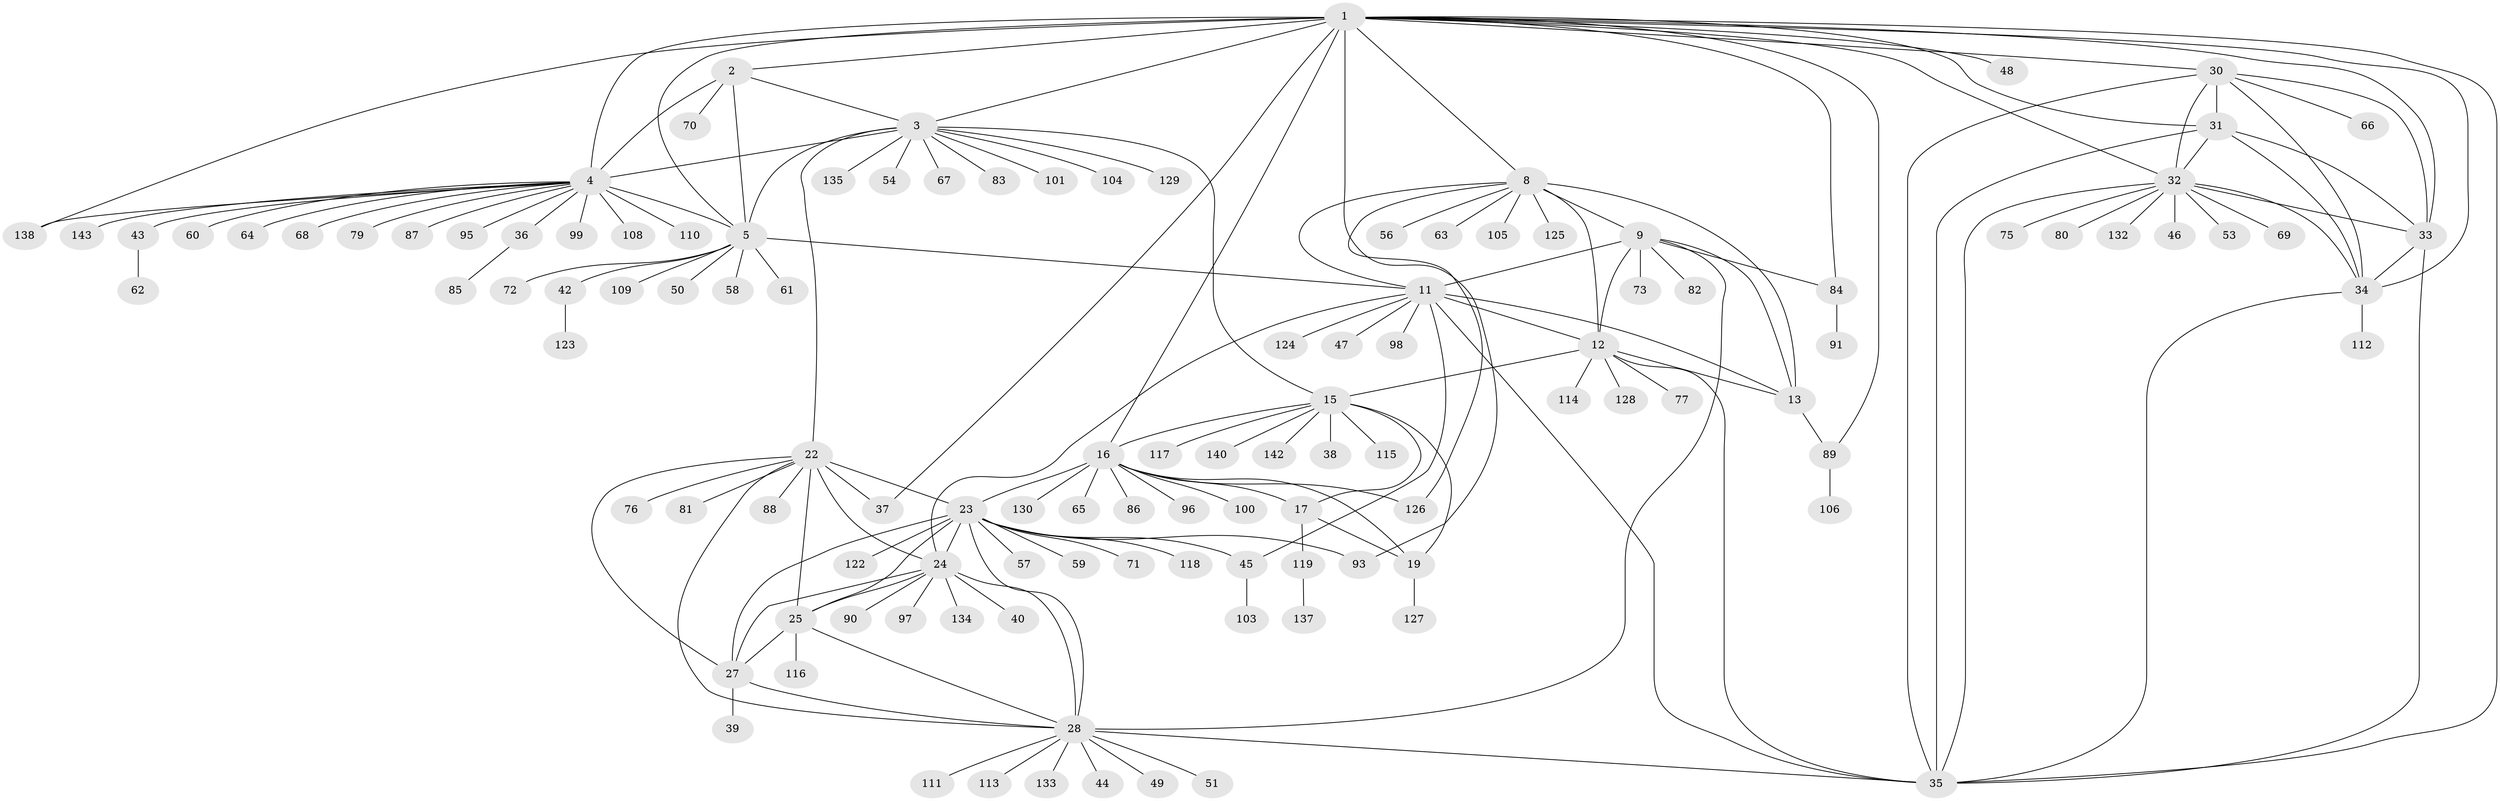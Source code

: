 // Generated by graph-tools (version 1.1) at 2025/52/02/27/25 19:52:14]
// undirected, 119 vertices, 174 edges
graph export_dot {
graph [start="1"]
  node [color=gray90,style=filled];
  1 [super="+29"];
  2;
  3 [super="+92"];
  4 [super="+7"];
  5 [super="+6"];
  8 [super="+120"];
  9 [super="+10"];
  11 [super="+131"];
  12 [super="+14"];
  13 [super="+74"];
  15 [super="+21"];
  16 [super="+18"];
  17 [super="+107"];
  19 [super="+20"];
  22 [super="+102"];
  23 [super="+26"];
  24 [super="+41"];
  25;
  27;
  28 [super="+78"];
  30 [super="+55"];
  31;
  32 [super="+121"];
  33;
  34 [super="+94"];
  35 [super="+52"];
  36;
  37;
  38;
  39;
  40;
  42 [super="+139"];
  43;
  44;
  45;
  46;
  47;
  48;
  49;
  50;
  51;
  53;
  54;
  56;
  57;
  58;
  59;
  60;
  61;
  62;
  63;
  64;
  65;
  66;
  67;
  68;
  69;
  70;
  71;
  72;
  73;
  75;
  76;
  77;
  79;
  80 [super="+141"];
  81;
  82;
  83;
  84;
  85;
  86;
  87;
  88;
  89 [super="+136"];
  90;
  91;
  93;
  95;
  96;
  97;
  98;
  99;
  100;
  101;
  103;
  104;
  105;
  106;
  108;
  109;
  110;
  111;
  112;
  113;
  114;
  115;
  116;
  117;
  118;
  119;
  122;
  123;
  124;
  125;
  126;
  127;
  128;
  129;
  130;
  132;
  133;
  134;
  135;
  137;
  138;
  140;
  142;
  143;
  1 -- 2;
  1 -- 3 [weight=2];
  1 -- 4 [weight=2];
  1 -- 5 [weight=2];
  1 -- 8;
  1 -- 138;
  1 -- 16;
  1 -- 84;
  1 -- 93;
  1 -- 30;
  1 -- 31;
  1 -- 32;
  1 -- 33;
  1 -- 34;
  1 -- 35;
  1 -- 37;
  1 -- 48;
  1 -- 89;
  2 -- 3;
  2 -- 4 [weight=2];
  2 -- 5 [weight=2];
  2 -- 70;
  3 -- 4 [weight=2];
  3 -- 5 [weight=2];
  3 -- 15;
  3 -- 22;
  3 -- 54;
  3 -- 67;
  3 -- 83;
  3 -- 101;
  3 -- 104;
  3 -- 129;
  3 -- 135;
  4 -- 5 [weight=4];
  4 -- 60;
  4 -- 68;
  4 -- 95;
  4 -- 110;
  4 -- 138;
  4 -- 64;
  4 -- 99;
  4 -- 36;
  4 -- 43;
  4 -- 108;
  4 -- 79;
  4 -- 143;
  4 -- 87;
  5 -- 11;
  5 -- 42;
  5 -- 50;
  5 -- 58;
  5 -- 72;
  5 -- 109;
  5 -- 61;
  8 -- 9 [weight=2];
  8 -- 11;
  8 -- 12 [weight=2];
  8 -- 13;
  8 -- 56;
  8 -- 63;
  8 -- 105;
  8 -- 125;
  8 -- 126;
  9 -- 11 [weight=2];
  9 -- 12 [weight=4];
  9 -- 13 [weight=2];
  9 -- 28;
  9 -- 73;
  9 -- 82;
  9 -- 84;
  11 -- 12 [weight=2];
  11 -- 13;
  11 -- 45;
  11 -- 47;
  11 -- 98;
  11 -- 124;
  11 -- 35;
  11 -- 24;
  12 -- 13 [weight=2];
  12 -- 77;
  12 -- 35;
  12 -- 15;
  12 -- 128;
  12 -- 114;
  13 -- 89;
  15 -- 16 [weight=4];
  15 -- 17 [weight=2];
  15 -- 19 [weight=4];
  15 -- 117;
  15 -- 142;
  15 -- 38;
  15 -- 140;
  15 -- 115;
  16 -- 17 [weight=2];
  16 -- 19 [weight=4];
  16 -- 65;
  16 -- 86;
  16 -- 96;
  16 -- 130;
  16 -- 100;
  16 -- 23;
  16 -- 126;
  17 -- 19 [weight=2];
  17 -- 119;
  19 -- 127;
  22 -- 23 [weight=2];
  22 -- 24;
  22 -- 25;
  22 -- 27;
  22 -- 28;
  22 -- 37;
  22 -- 76;
  22 -- 81;
  22 -- 88;
  23 -- 24 [weight=2];
  23 -- 25 [weight=2];
  23 -- 27 [weight=2];
  23 -- 28 [weight=2];
  23 -- 45;
  23 -- 59;
  23 -- 71;
  23 -- 122;
  23 -- 118;
  23 -- 93;
  23 -- 57;
  24 -- 25;
  24 -- 27;
  24 -- 28;
  24 -- 40;
  24 -- 90;
  24 -- 134;
  24 -- 97;
  25 -- 27;
  25 -- 28;
  25 -- 116;
  27 -- 28;
  27 -- 39;
  28 -- 35;
  28 -- 44;
  28 -- 49;
  28 -- 51;
  28 -- 111;
  28 -- 113;
  28 -- 133;
  30 -- 31;
  30 -- 32;
  30 -- 33;
  30 -- 34;
  30 -- 35;
  30 -- 66;
  31 -- 32;
  31 -- 33;
  31 -- 34;
  31 -- 35;
  32 -- 33;
  32 -- 34;
  32 -- 35;
  32 -- 46;
  32 -- 53;
  32 -- 69;
  32 -- 75;
  32 -- 80;
  32 -- 132;
  33 -- 34;
  33 -- 35;
  34 -- 35;
  34 -- 112;
  36 -- 85;
  42 -- 123;
  43 -- 62;
  45 -- 103;
  84 -- 91;
  89 -- 106;
  119 -- 137;
}
